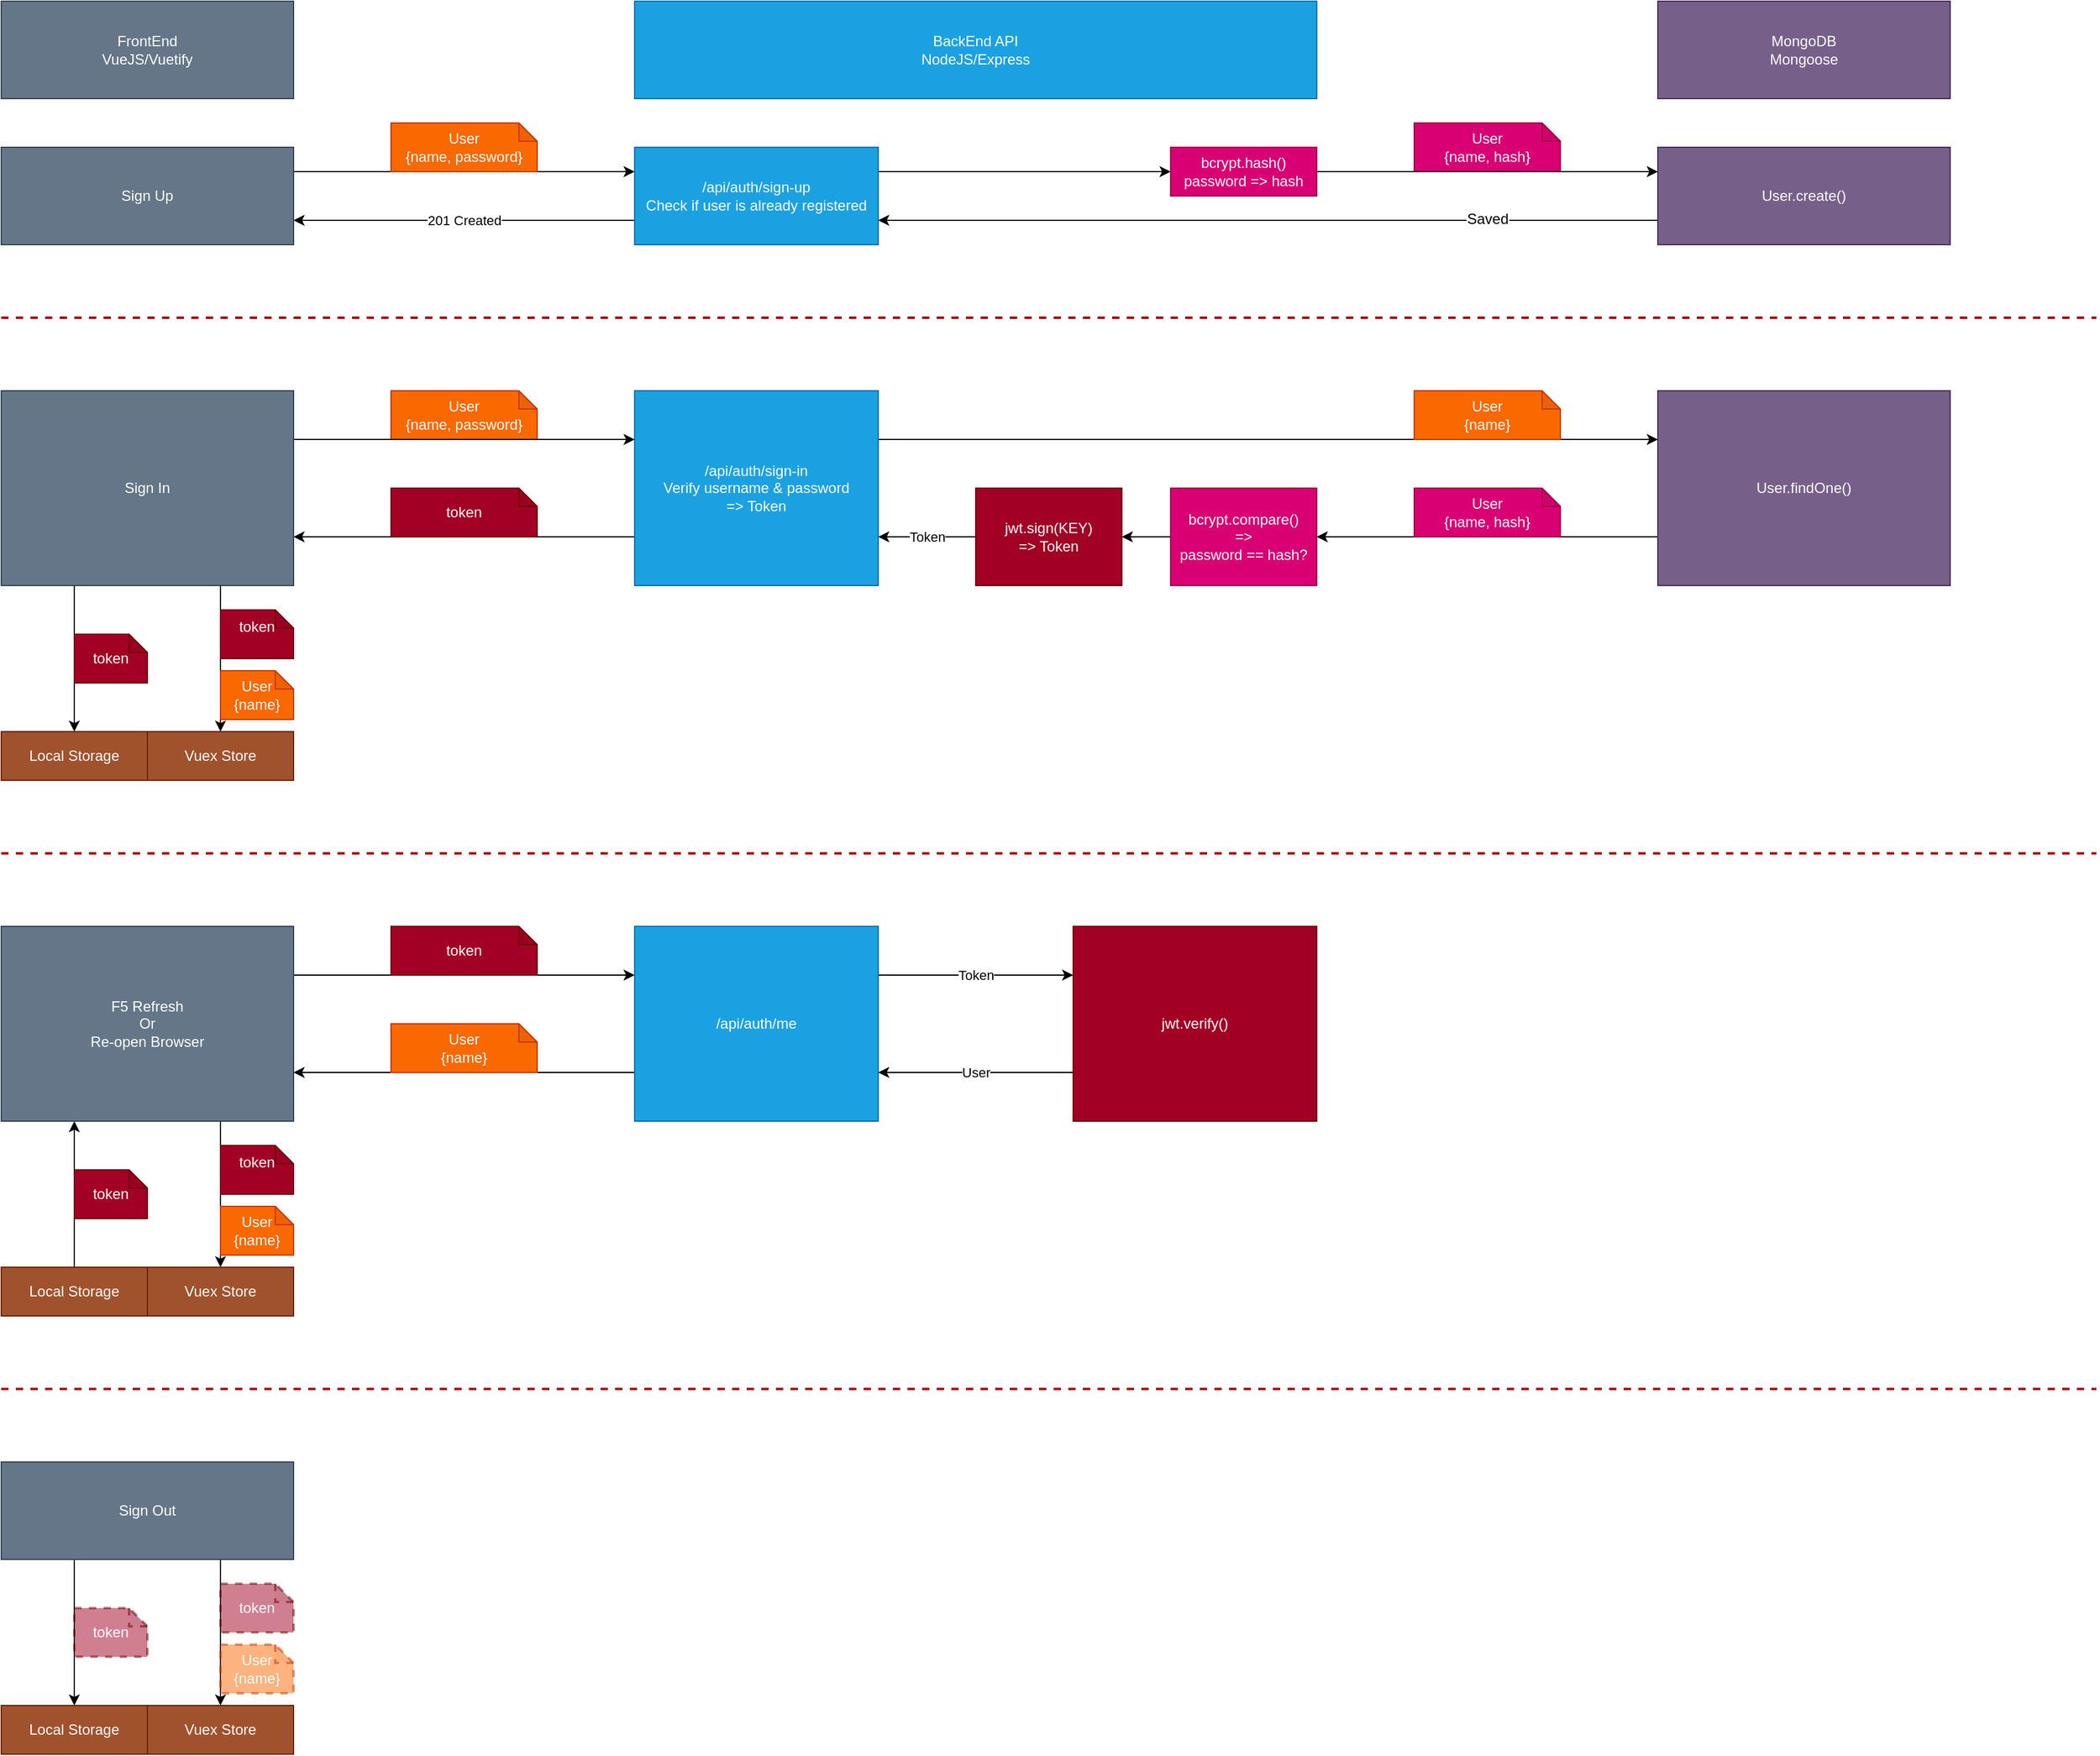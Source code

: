 <mxfile version="12.4.2" type="device" pages="1"><diagram id="iDCR57WeXgfDdXpcrYn4" name="Page-1"><mxGraphModel dx="1634" dy="856" grid="1" gridSize="10" guides="1" tooltips="1" connect="1" arrows="1" fold="1" page="1" pageScale="1" pageWidth="2336" pageHeight="1654" math="0" shadow="0"><root><mxCell id="0"/><mxCell id="1" parent="0"/><mxCell id="f-iQLBicceFv7-lgHgIx-1" value="FrontEnd&lt;br&gt;VueJS/Vuetify" style="rounded=0;whiteSpace=wrap;html=1;fillColor=#647687;strokeColor=#314354;fontColor=#ffffff;" parent="1" vertex="1"><mxGeometry x="120" y="120" width="240" height="80" as="geometry"/></mxCell><mxCell id="zLysZlLRG6UxblJ2wYP8-1" value="BackEnd API&lt;br&gt;NodeJS/Express" style="rounded=0;whiteSpace=wrap;html=1;fillColor=#1ba1e2;strokeColor=#006EAF;fontColor=#ffffff;" vertex="1" parent="1"><mxGeometry x="640" y="120" width="560" height="80" as="geometry"/></mxCell><mxCell id="zLysZlLRG6UxblJ2wYP8-2" value="MongoDB&lt;br&gt;Mongoose" style="rounded=0;whiteSpace=wrap;html=1;fillColor=#76608a;strokeColor=#432D57;fontColor=#ffffff;" vertex="1" parent="1"><mxGeometry x="1480" y="120" width="240" height="80" as="geometry"/></mxCell><mxCell id="zLysZlLRG6UxblJ2wYP8-3" value="Vuex Store" style="rounded=0;whiteSpace=wrap;html=1;fillColor=#a0522d;strokeColor=#6D1F00;glass=0;comic=0;shadow=0;fontColor=#ffffff;" vertex="1" parent="1"><mxGeometry x="240" y="720" width="120" height="40" as="geometry"/></mxCell><mxCell id="zLysZlLRG6UxblJ2wYP8-4" value="Local Storage" style="rounded=0;whiteSpace=wrap;html=1;fillColor=#a0522d;strokeColor=#6D1F00;glass=0;comic=0;shadow=0;fontColor=#ffffff;" vertex="1" parent="1"><mxGeometry x="120" y="720" width="120" height="40" as="geometry"/></mxCell><mxCell id="zLysZlLRG6UxblJ2wYP8-58" style="edgeStyle=orthogonalEdgeStyle;rounded=0;orthogonalLoop=1;jettySize=auto;html=1;exitX=1;exitY=0.25;exitDx=0;exitDy=0;entryX=0;entryY=0.25;entryDx=0;entryDy=0;fontColor=#000000;" edge="1" parent="1" source="zLysZlLRG6UxblJ2wYP8-11" target="zLysZlLRG6UxblJ2wYP8-13"><mxGeometry relative="1" as="geometry"/></mxCell><mxCell id="zLysZlLRG6UxblJ2wYP8-11" value="Sign Up" style="rounded=0;whiteSpace=wrap;html=1;fillColor=#647687;strokeColor=#314354;glass=0;comic=0;shadow=0;fontColor=#ffffff;" vertex="1" parent="1"><mxGeometry x="120" y="240" width="240" height="80" as="geometry"/></mxCell><mxCell id="zLysZlLRG6UxblJ2wYP8-64" style="edgeStyle=orthogonalEdgeStyle;rounded=0;orthogonalLoop=1;jettySize=auto;html=1;exitX=1;exitY=0.25;exitDx=0;exitDy=0;fontColor=#000000;" edge="1" parent="1" source="zLysZlLRG6UxblJ2wYP8-13" target="zLysZlLRG6UxblJ2wYP8-57"><mxGeometry relative="1" as="geometry"/></mxCell><mxCell id="zLysZlLRG6UxblJ2wYP8-66" value="201 Created" style="edgeStyle=orthogonalEdgeStyle;rounded=0;orthogonalLoop=1;jettySize=auto;html=1;exitX=0;exitY=0.75;exitDx=0;exitDy=0;entryX=1;entryY=0.75;entryDx=0;entryDy=0;fontColor=#000000;" edge="1" parent="1" source="zLysZlLRG6UxblJ2wYP8-13" target="zLysZlLRG6UxblJ2wYP8-11"><mxGeometry relative="1" as="geometry"/></mxCell><mxCell id="zLysZlLRG6UxblJ2wYP8-13" value="/api/auth/sign-up&lt;br&gt;Check if user is already registered" style="rounded=0;whiteSpace=wrap;html=1;fillColor=#1ba1e2;strokeColor=#006EAF;glass=0;comic=0;shadow=0;fontColor=#ffffff;" vertex="1" parent="1"><mxGeometry x="640" y="240" width="200" height="80" as="geometry"/></mxCell><mxCell id="zLysZlLRG6UxblJ2wYP8-120" style="edgeStyle=orthogonalEdgeStyle;rounded=0;orthogonalLoop=1;jettySize=auto;html=1;exitX=1;exitY=0.25;exitDx=0;exitDy=0;entryX=0;entryY=0.25;entryDx=0;entryDy=0;strokeWidth=1;fontColor=#000000;" edge="1" parent="1" source="zLysZlLRG6UxblJ2wYP8-16" target="zLysZlLRG6UxblJ2wYP8-83"><mxGeometry relative="1" as="geometry"/></mxCell><mxCell id="zLysZlLRG6UxblJ2wYP8-130" style="edgeStyle=orthogonalEdgeStyle;rounded=0;orthogonalLoop=1;jettySize=auto;html=1;exitX=0.75;exitY=1;exitDx=0;exitDy=0;entryX=0.5;entryY=0;entryDx=0;entryDy=0;strokeWidth=1;fontColor=#000000;" edge="1" parent="1" source="zLysZlLRG6UxblJ2wYP8-16" target="zLysZlLRG6UxblJ2wYP8-129"><mxGeometry relative="1" as="geometry"/></mxCell><mxCell id="zLysZlLRG6UxblJ2wYP8-16" value="F5 Refresh&lt;br&gt;Or&lt;br&gt;Re-open Browser" style="rounded=0;whiteSpace=wrap;html=1;fillColor=#647687;strokeColor=#314354;glass=0;comic=0;shadow=0;fontColor=#ffffff;" vertex="1" parent="1"><mxGeometry x="120" y="880" width="240" height="160" as="geometry"/></mxCell><mxCell id="zLysZlLRG6UxblJ2wYP8-151" value="" style="edgeStyle=orthogonalEdgeStyle;rounded=0;orthogonalLoop=1;jettySize=auto;html=1;exitX=0.25;exitY=1;exitDx=0;exitDy=0;entryX=0.5;entryY=0;entryDx=0;entryDy=0;strokeWidth=1;fontColor=#000000;" edge="1" parent="1" source="zLysZlLRG6UxblJ2wYP8-17" target="zLysZlLRG6UxblJ2wYP8-147"><mxGeometry relative="1" as="geometry"/></mxCell><mxCell id="zLysZlLRG6UxblJ2wYP8-152" value="" style="edgeStyle=orthogonalEdgeStyle;rounded=0;orthogonalLoop=1;jettySize=auto;html=1;exitX=0.75;exitY=1;exitDx=0;exitDy=0;strokeWidth=1;fontColor=#000000;" edge="1" parent="1" source="zLysZlLRG6UxblJ2wYP8-17" target="zLysZlLRG6UxblJ2wYP8-148"><mxGeometry relative="1" as="geometry"/></mxCell><mxCell id="zLysZlLRG6UxblJ2wYP8-17" value="Sign Out" style="rounded=0;whiteSpace=wrap;html=1;fillColor=#647687;strokeColor=#314354;glass=0;comic=0;shadow=0;fontColor=#ffffff;" vertex="1" parent="1"><mxGeometry x="120" y="1320" width="240" height="80" as="geometry"/></mxCell><mxCell id="zLysZlLRG6UxblJ2wYP8-109" value="Token" style="edgeStyle=orthogonalEdgeStyle;rounded=0;orthogonalLoop=1;jettySize=auto;html=1;exitX=0;exitY=0.5;exitDx=0;exitDy=0;entryX=1;entryY=0.75;entryDx=0;entryDy=0;strokeWidth=1;fontColor=#000000;" edge="1" parent="1" source="zLysZlLRG6UxblJ2wYP8-19" target="zLysZlLRG6UxblJ2wYP8-61"><mxGeometry relative="1" as="geometry"/></mxCell><mxCell id="zLysZlLRG6UxblJ2wYP8-19" value="jwt.sign(KEY)&lt;br&gt;=&amp;gt; Token" style="rounded=0;whiteSpace=wrap;html=1;fillColor=#a20025;strokeColor=#6F0000;glass=0;comic=0;shadow=0;fontColor=#ffffff;" vertex="1" parent="1"><mxGeometry x="920" y="520" width="120" height="80" as="geometry"/></mxCell><mxCell id="zLysZlLRG6UxblJ2wYP8-128" value="User" style="edgeStyle=orthogonalEdgeStyle;rounded=0;orthogonalLoop=1;jettySize=auto;html=1;exitX=0;exitY=0.75;exitDx=0;exitDy=0;entryX=1;entryY=0.75;entryDx=0;entryDy=0;strokeWidth=1;fontColor=#000000;" edge="1" parent="1" source="zLysZlLRG6UxblJ2wYP8-20" target="zLysZlLRG6UxblJ2wYP8-83"><mxGeometry relative="1" as="geometry"/></mxCell><mxCell id="zLysZlLRG6UxblJ2wYP8-20" value="jwt.verify()" style="rounded=0;whiteSpace=wrap;html=1;fillColor=#a20025;strokeColor=#6F0000;glass=0;comic=0;shadow=0;fontColor=#ffffff;" vertex="1" parent="1"><mxGeometry x="1000" y="880" width="200" height="160" as="geometry"/></mxCell><mxCell id="zLysZlLRG6UxblJ2wYP8-143" style="edgeStyle=orthogonalEdgeStyle;rounded=0;orthogonalLoop=1;jettySize=auto;html=1;exitX=0;exitY=0.5;exitDx=0;exitDy=0;entryX=1;entryY=0.5;entryDx=0;entryDy=0;strokeWidth=1;fontColor=#000000;" edge="1" parent="1" source="zLysZlLRG6UxblJ2wYP8-22" target="zLysZlLRG6UxblJ2wYP8-19"><mxGeometry relative="1" as="geometry"/></mxCell><mxCell id="zLysZlLRG6UxblJ2wYP8-22" value="bcrypt.compare()&lt;br&gt;=&amp;gt;&lt;br&gt;password == hash?" style="rounded=0;whiteSpace=wrap;html=1;fillColor=#d80073;strokeColor=#A50040;glass=0;comic=0;shadow=0;fontColor=#ffffff;verticalAlign=middle;" vertex="1" parent="1"><mxGeometry x="1080" y="520" width="120" height="80" as="geometry"/></mxCell><mxCell id="zLysZlLRG6UxblJ2wYP8-141" style="edgeStyle=orthogonalEdgeStyle;rounded=0;orthogonalLoop=1;jettySize=auto;html=1;exitX=0;exitY=0.75;exitDx=0;exitDy=0;strokeWidth=1;fontColor=#000000;" edge="1" parent="1" source="zLysZlLRG6UxblJ2wYP8-18" target="zLysZlLRG6UxblJ2wYP8-22"><mxGeometry relative="1" as="geometry"/></mxCell><mxCell id="zLysZlLRG6UxblJ2wYP8-18" value="User.findOne()" style="rounded=0;whiteSpace=wrap;html=1;fillColor=#76608a;strokeColor=#432D57;glass=0;comic=0;shadow=0;fontColor=#ffffff;verticalAlign=middle;" vertex="1" parent="1"><mxGeometry x="1480" y="440" width="240" height="160" as="geometry"/></mxCell><mxCell id="zLysZlLRG6UxblJ2wYP8-63" style="edgeStyle=orthogonalEdgeStyle;rounded=0;orthogonalLoop=1;jettySize=auto;html=1;exitX=0;exitY=0.75;exitDx=0;exitDy=0;fontColor=#000000;entryX=1;entryY=0.75;entryDx=0;entryDy=0;" edge="1" parent="1" source="zLysZlLRG6UxblJ2wYP8-26" target="zLysZlLRG6UxblJ2wYP8-13"><mxGeometry relative="1" as="geometry"><mxPoint x="1260" y="300" as="targetPoint"/></mxGeometry></mxCell><mxCell id="zLysZlLRG6UxblJ2wYP8-67" value="Saved" style="text;html=1;align=center;verticalAlign=middle;resizable=0;points=[];;labelBackgroundColor=#ffffff;fontColor=#000000;" vertex="1" connectable="0" parent="zLysZlLRG6UxblJ2wYP8-63"><mxGeometry x="-0.307" y="-1" relative="1" as="geometry"><mxPoint x="82" as="offset"/></mxGeometry></mxCell><mxCell id="zLysZlLRG6UxblJ2wYP8-26" value="User.create()" style="rounded=0;whiteSpace=wrap;html=1;fillColor=#76608a;strokeColor=#432D57;glass=0;comic=0;shadow=0;fontColor=#ffffff;verticalAlign=middle;" vertex="1" parent="1"><mxGeometry x="1480" y="240" width="240" height="80" as="geometry"/></mxCell><mxCell id="zLysZlLRG6UxblJ2wYP8-33" value="User&lt;br&gt;{name, hash}" style="shape=note;whiteSpace=wrap;html=1;backgroundOutline=1;darkOpacity=0.05;rounded=0;shadow=0;glass=0;comic=0;fillColor=#d80073;strokeColor=#A50040;size=15;fontColor=#ffffff;" vertex="1" parent="1"><mxGeometry x="1280" y="220" width="120" height="40" as="geometry"/></mxCell><mxCell id="zLysZlLRG6UxblJ2wYP8-36" value="User&lt;br&gt;{name, password}" style="shape=note;whiteSpace=wrap;html=1;backgroundOutline=1;darkOpacity=0.05;rounded=0;shadow=0;glass=0;comic=0;fillColor=#fa6800;strokeColor=#C73500;size=15;fontColor=#ffffff;" vertex="1" parent="1"><mxGeometry x="440" y="220" width="120" height="40" as="geometry"/></mxCell><mxCell id="zLysZlLRG6UxblJ2wYP8-65" style="edgeStyle=orthogonalEdgeStyle;rounded=0;orthogonalLoop=1;jettySize=auto;html=1;exitX=1;exitY=0.5;exitDx=0;exitDy=0;entryX=0;entryY=0.25;entryDx=0;entryDy=0;fontColor=#000000;" edge="1" parent="1" source="zLysZlLRG6UxblJ2wYP8-57" target="zLysZlLRG6UxblJ2wYP8-26"><mxGeometry relative="1" as="geometry"/></mxCell><mxCell id="zLysZlLRG6UxblJ2wYP8-57" value="bcrypt.hash()&lt;br&gt;password =&amp;gt; hash" style="rounded=0;whiteSpace=wrap;html=1;shadow=0;glass=0;comic=0;fillColor=#d80073;strokeColor=#A50040;fontColor=#ffffff;" vertex="1" parent="1"><mxGeometry x="1080" y="240" width="120" height="40" as="geometry"/></mxCell><mxCell id="zLysZlLRG6UxblJ2wYP8-98" style="edgeStyle=orthogonalEdgeStyle;rounded=0;orthogonalLoop=1;jettySize=auto;html=1;exitX=0;exitY=0.75;exitDx=0;exitDy=0;entryX=1;entryY=0.75;entryDx=0;entryDy=0;fontColor=#000000;" edge="1" parent="1" source="zLysZlLRG6UxblJ2wYP8-61" target="zLysZlLRG6UxblJ2wYP8-69"><mxGeometry relative="1" as="geometry"/></mxCell><mxCell id="zLysZlLRG6UxblJ2wYP8-140" style="edgeStyle=orthogonalEdgeStyle;rounded=0;orthogonalLoop=1;jettySize=auto;html=1;exitX=1;exitY=0.25;exitDx=0;exitDy=0;entryX=0;entryY=0.25;entryDx=0;entryDy=0;strokeWidth=1;fontColor=#000000;" edge="1" parent="1" source="zLysZlLRG6UxblJ2wYP8-61" target="zLysZlLRG6UxblJ2wYP8-18"><mxGeometry relative="1" as="geometry"/></mxCell><mxCell id="zLysZlLRG6UxblJ2wYP8-61" value="/api/auth/sign-in&lt;br&gt;Verify username &amp;amp; password&lt;br&gt;=&amp;gt; Token" style="rounded=0;whiteSpace=wrap;html=1;fillColor=#1ba1e2;strokeColor=#006EAF;glass=0;comic=0;shadow=0;fontColor=#ffffff;" vertex="1" parent="1"><mxGeometry x="640" y="440" width="200" height="160" as="geometry"/></mxCell><mxCell id="zLysZlLRG6UxblJ2wYP8-68" value="User&lt;br&gt;{name, password}" style="shape=note;whiteSpace=wrap;html=1;backgroundOutline=1;darkOpacity=0.05;rounded=0;shadow=0;glass=0;comic=0;fillColor=#fa6800;strokeColor=#C73500;size=15;fontColor=#ffffff;" vertex="1" parent="1"><mxGeometry x="440" y="440" width="120" height="40" as="geometry"/></mxCell><mxCell id="zLysZlLRG6UxblJ2wYP8-97" style="edgeStyle=orthogonalEdgeStyle;rounded=0;orthogonalLoop=1;jettySize=auto;html=1;exitX=1;exitY=0.25;exitDx=0;exitDy=0;entryX=0;entryY=0.25;entryDx=0;entryDy=0;fontColor=#000000;" edge="1" parent="1" source="zLysZlLRG6UxblJ2wYP8-69" target="zLysZlLRG6UxblJ2wYP8-61"><mxGeometry relative="1" as="geometry"/></mxCell><mxCell id="zLysZlLRG6UxblJ2wYP8-137" style="edgeStyle=orthogonalEdgeStyle;rounded=0;orthogonalLoop=1;jettySize=auto;html=1;exitX=0.25;exitY=1;exitDx=0;exitDy=0;entryX=0.5;entryY=0;entryDx=0;entryDy=0;strokeWidth=1;fontColor=#000000;" edge="1" parent="1" source="zLysZlLRG6UxblJ2wYP8-69" target="zLysZlLRG6UxblJ2wYP8-4"><mxGeometry relative="1" as="geometry"/></mxCell><mxCell id="zLysZlLRG6UxblJ2wYP8-138" style="edgeStyle=orthogonalEdgeStyle;rounded=0;orthogonalLoop=1;jettySize=auto;html=1;exitX=0.75;exitY=1;exitDx=0;exitDy=0;entryX=0.5;entryY=0;entryDx=0;entryDy=0;strokeWidth=1;fontColor=#000000;" edge="1" parent="1" source="zLysZlLRG6UxblJ2wYP8-69" target="zLysZlLRG6UxblJ2wYP8-3"><mxGeometry relative="1" as="geometry"/></mxCell><mxCell id="zLysZlLRG6UxblJ2wYP8-69" value="Sign In" style="rounded=0;whiteSpace=wrap;html=1;fillColor=#647687;strokeColor=#314354;glass=0;comic=0;shadow=0;fontColor=#ffffff;" vertex="1" parent="1"><mxGeometry x="120" y="440" width="240" height="160" as="geometry"/></mxCell><mxCell id="zLysZlLRG6UxblJ2wYP8-74" value="User&lt;br&gt;{name, hash}" style="shape=note;whiteSpace=wrap;html=1;backgroundOutline=1;darkOpacity=0.05;rounded=0;shadow=0;glass=0;comic=0;fillColor=#d80073;strokeColor=#A50040;size=15;fontColor=#ffffff;" vertex="1" parent="1"><mxGeometry x="1280" y="520" width="120" height="40" as="geometry"/></mxCell><mxCell id="zLysZlLRG6UxblJ2wYP8-76" value="User&lt;br&gt;{name}" style="shape=note;whiteSpace=wrap;html=1;backgroundOutline=1;darkOpacity=0.05;rounded=0;shadow=0;glass=0;comic=0;fillColor=#fa6800;strokeColor=#C73500;size=15;fontColor=#ffffff;" vertex="1" parent="1"><mxGeometry x="1280" y="440" width="120" height="40" as="geometry"/></mxCell><mxCell id="zLysZlLRG6UxblJ2wYP8-122" value="Token" style="edgeStyle=orthogonalEdgeStyle;rounded=0;orthogonalLoop=1;jettySize=auto;html=1;exitX=1;exitY=0.25;exitDx=0;exitDy=0;entryX=0;entryY=0.25;entryDx=0;entryDy=0;strokeWidth=1;fontColor=#000000;" edge="1" parent="1" source="zLysZlLRG6UxblJ2wYP8-83" target="zLysZlLRG6UxblJ2wYP8-20"><mxGeometry relative="1" as="geometry"/></mxCell><mxCell id="zLysZlLRG6UxblJ2wYP8-123" style="edgeStyle=orthogonalEdgeStyle;rounded=0;orthogonalLoop=1;jettySize=auto;html=1;exitX=0;exitY=0.75;exitDx=0;exitDy=0;entryX=1;entryY=0.75;entryDx=0;entryDy=0;strokeWidth=1;fontColor=#000000;" edge="1" parent="1" source="zLysZlLRG6UxblJ2wYP8-83" target="zLysZlLRG6UxblJ2wYP8-16"><mxGeometry relative="1" as="geometry"/></mxCell><mxCell id="zLysZlLRG6UxblJ2wYP8-83" value="/api/auth/me" style="rounded=0;whiteSpace=wrap;html=1;fillColor=#1ba1e2;strokeColor=#006EAF;glass=0;comic=0;shadow=0;fontColor=#ffffff;" vertex="1" parent="1"><mxGeometry x="640" y="880" width="200" height="160" as="geometry"/></mxCell><mxCell id="zLysZlLRG6UxblJ2wYP8-54" value="token" style="shape=note;whiteSpace=wrap;html=1;backgroundOutline=1;darkOpacity=0.05;rounded=0;shadow=0;glass=0;comic=0;fillColor=#a20025;strokeColor=#6F0000;size=15;fontColor=#ffffff;" vertex="1" parent="1"><mxGeometry x="440" y="520" width="120" height="40" as="geometry"/></mxCell><mxCell id="zLysZlLRG6UxblJ2wYP8-104" value="" style="endArrow=none;html=1;fontColor=#000000;dashed=1;strokeWidth=2;fillColor=#e51400;strokeColor=#B20000;rounded=0;" edge="1" parent="1"><mxGeometry width="50" height="50" relative="1" as="geometry"><mxPoint x="120" y="380" as="sourcePoint"/><mxPoint x="1840" y="380" as="targetPoint"/></mxGeometry></mxCell><mxCell id="zLysZlLRG6UxblJ2wYP8-121" value="token" style="shape=note;whiteSpace=wrap;html=1;backgroundOutline=1;darkOpacity=0.05;rounded=0;shadow=0;glass=0;comic=0;fillColor=#a20025;strokeColor=#6F0000;size=15;fontColor=#ffffff;" vertex="1" parent="1"><mxGeometry x="440" y="880" width="120" height="40" as="geometry"/></mxCell><mxCell id="zLysZlLRG6UxblJ2wYP8-124" value="User&lt;br&gt;{name}" style="shape=note;whiteSpace=wrap;html=1;backgroundOutline=1;darkOpacity=0.05;rounded=0;shadow=0;glass=0;comic=0;fillColor=#fa6800;strokeColor=#C73500;size=15;fontColor=#ffffff;" vertex="1" parent="1"><mxGeometry x="440" y="960" width="120" height="40" as="geometry"/></mxCell><mxCell id="zLysZlLRG6UxblJ2wYP8-126" style="edgeStyle=orthogonalEdgeStyle;rounded=0;orthogonalLoop=1;jettySize=auto;html=1;exitX=0.5;exitY=0;exitDx=0;exitDy=0;entryX=0.25;entryY=1;entryDx=0;entryDy=0;strokeWidth=1;fontColor=#000000;" edge="1" parent="1" source="zLysZlLRG6UxblJ2wYP8-125" target="zLysZlLRG6UxblJ2wYP8-16"><mxGeometry relative="1" as="geometry"/></mxCell><mxCell id="zLysZlLRG6UxblJ2wYP8-125" value="Local Storage" style="rounded=0;whiteSpace=wrap;html=1;fillColor=#a0522d;strokeColor=#6D1F00;glass=0;comic=0;shadow=0;fontColor=#ffffff;" vertex="1" parent="1"><mxGeometry x="120" y="1160" width="120" height="40" as="geometry"/></mxCell><mxCell id="zLysZlLRG6UxblJ2wYP8-127" value="token" style="shape=note;whiteSpace=wrap;html=1;backgroundOutline=1;darkOpacity=0.05;rounded=0;shadow=0;glass=0;comic=0;fillColor=#a20025;strokeColor=#6F0000;size=15;fontColor=#ffffff;" vertex="1" parent="1"><mxGeometry x="180" y="1080" width="60" height="40" as="geometry"/></mxCell><mxCell id="zLysZlLRG6UxblJ2wYP8-129" value="Vuex Store" style="rounded=0;whiteSpace=wrap;html=1;fillColor=#a0522d;strokeColor=#6D1F00;glass=0;comic=0;shadow=0;fontColor=#ffffff;" vertex="1" parent="1"><mxGeometry x="240" y="1160" width="120" height="40" as="geometry"/></mxCell><mxCell id="zLysZlLRG6UxblJ2wYP8-134" value="token" style="shape=note;whiteSpace=wrap;html=1;backgroundOutline=1;darkOpacity=0.05;rounded=0;shadow=0;glass=0;comic=0;fillColor=#a20025;strokeColor=#6F0000;size=15;fontColor=#ffffff;verticalAlign=top;" vertex="1" parent="1"><mxGeometry x="300" y="620" width="60" height="40" as="geometry"/></mxCell><mxCell id="zLysZlLRG6UxblJ2wYP8-132" value="User&lt;br&gt;{name}" style="shape=note;whiteSpace=wrap;html=1;backgroundOutline=1;darkOpacity=0.05;rounded=0;shadow=0;glass=0;comic=0;fillColor=#fa6800;strokeColor=#C73500;size=15;fontColor=#ffffff;" vertex="1" parent="1"><mxGeometry x="300" y="670" width="60" height="40" as="geometry"/></mxCell><mxCell id="zLysZlLRG6UxblJ2wYP8-114" value="token" style="shape=note;whiteSpace=wrap;html=1;backgroundOutline=1;darkOpacity=0.05;rounded=0;shadow=0;glass=0;comic=0;fillColor=#a20025;strokeColor=#6F0000;size=15;fontColor=#ffffff;" vertex="1" parent="1"><mxGeometry x="180" y="640" width="60" height="40" as="geometry"/></mxCell><mxCell id="zLysZlLRG6UxblJ2wYP8-144" value="token" style="shape=note;whiteSpace=wrap;html=1;backgroundOutline=1;darkOpacity=0.05;rounded=0;shadow=0;glass=0;comic=0;fillColor=#a20025;strokeColor=#6F0000;size=15;fontColor=#ffffff;verticalAlign=top;" vertex="1" parent="1"><mxGeometry x="300" y="1060" width="60" height="40" as="geometry"/></mxCell><mxCell id="zLysZlLRG6UxblJ2wYP8-145" value="User&lt;br&gt;{name}" style="shape=note;whiteSpace=wrap;html=1;backgroundOutline=1;darkOpacity=0.05;rounded=0;shadow=0;glass=0;comic=0;fillColor=#fa6800;strokeColor=#C73500;size=15;fontColor=#ffffff;" vertex="1" parent="1"><mxGeometry x="300" y="1110" width="60" height="40" as="geometry"/></mxCell><mxCell id="zLysZlLRG6UxblJ2wYP8-146" value="" style="endArrow=none;html=1;fontColor=#000000;dashed=1;strokeWidth=2;fillColor=#e51400;strokeColor=#B20000;rounded=0;" edge="1" parent="1"><mxGeometry width="50" height="50" relative="1" as="geometry"><mxPoint x="120" y="820" as="sourcePoint"/><mxPoint x="1840" y="820" as="targetPoint"/></mxGeometry></mxCell><mxCell id="zLysZlLRG6UxblJ2wYP8-147" value="Local Storage" style="rounded=0;whiteSpace=wrap;html=1;fillColor=#a0522d;strokeColor=#6D1F00;glass=0;comic=0;shadow=0;fontColor=#ffffff;" vertex="1" parent="1"><mxGeometry x="120" y="1520" width="120" height="40" as="geometry"/></mxCell><mxCell id="zLysZlLRG6UxblJ2wYP8-148" value="Vuex Store" style="rounded=0;whiteSpace=wrap;html=1;fillColor=#a0522d;strokeColor=#6D1F00;glass=0;comic=0;shadow=0;fontColor=#ffffff;" vertex="1" parent="1"><mxGeometry x="240" y="1520" width="120" height="40" as="geometry"/></mxCell><mxCell id="zLysZlLRG6UxblJ2wYP8-153" value="token" style="shape=note;whiteSpace=wrap;html=1;backgroundOutline=1;darkOpacity=0.05;rounded=0;shadow=0;glass=0;comic=0;fillColor=#a20025;strokeColor=#6F0000;size=15;dashed=1;strokeWidth=2;fontColor=#ffffff;opacity=50;" vertex="1" parent="1"><mxGeometry x="180" y="1440" width="60" height="40" as="geometry"/></mxCell><mxCell id="zLysZlLRG6UxblJ2wYP8-154" value="User&lt;br&gt;{name}" style="shape=note;whiteSpace=wrap;html=1;backgroundOutline=1;darkOpacity=0.05;rounded=0;shadow=0;glass=0;comic=0;fillColor=#fa6800;strokeColor=#C73500;size=15;dashed=1;strokeWidth=2;fontColor=#ffffff;opacity=50;" vertex="1" parent="1"><mxGeometry x="300" y="1470" width="60" height="40" as="geometry"/></mxCell><mxCell id="zLysZlLRG6UxblJ2wYP8-155" value="token" style="shape=note;whiteSpace=wrap;html=1;backgroundOutline=1;darkOpacity=0.05;rounded=0;shadow=0;glass=0;comic=0;fillColor=#a20025;strokeColor=#6F0000;size=15;dashed=1;strokeWidth=2;fontColor=#ffffff;opacity=50;" vertex="1" parent="1"><mxGeometry x="300" y="1420" width="60" height="40" as="geometry"/></mxCell><mxCell id="zLysZlLRG6UxblJ2wYP8-156" value="" style="endArrow=none;html=1;fontColor=#000000;dashed=1;strokeWidth=2;fillColor=#e51400;strokeColor=#B20000;rounded=0;" edge="1" parent="1"><mxGeometry width="50" height="50" relative="1" as="geometry"><mxPoint x="120" y="1260" as="sourcePoint"/><mxPoint x="1840" y="1260" as="targetPoint"/></mxGeometry></mxCell></root></mxGraphModel></diagram></mxfile>